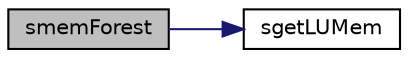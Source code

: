 digraph "smemForest"
{
 // LATEX_PDF_SIZE
  edge [fontname="Helvetica",fontsize="10",labelfontname="Helvetica",labelfontsize="10"];
  node [fontname="Helvetica",fontsize="10",shape=record];
  rankdir="LR";
  Node1 [label="smemForest",height=0.2,width=0.4,color="black", fillcolor="grey75", style="filled", fontcolor="black",tooltip=" "];
  Node1 -> Node2 [color="midnightblue",fontsize="10",style="solid",fontname="Helvetica"];
  Node2 [label="sgetLUMem",height=0.2,width=0.4,color="black", fillcolor="white", style="filled",URL="$smemory__dist_8c.html#a8d9cb2160986c721edb347aaa07b2503",tooltip=" "];
}
